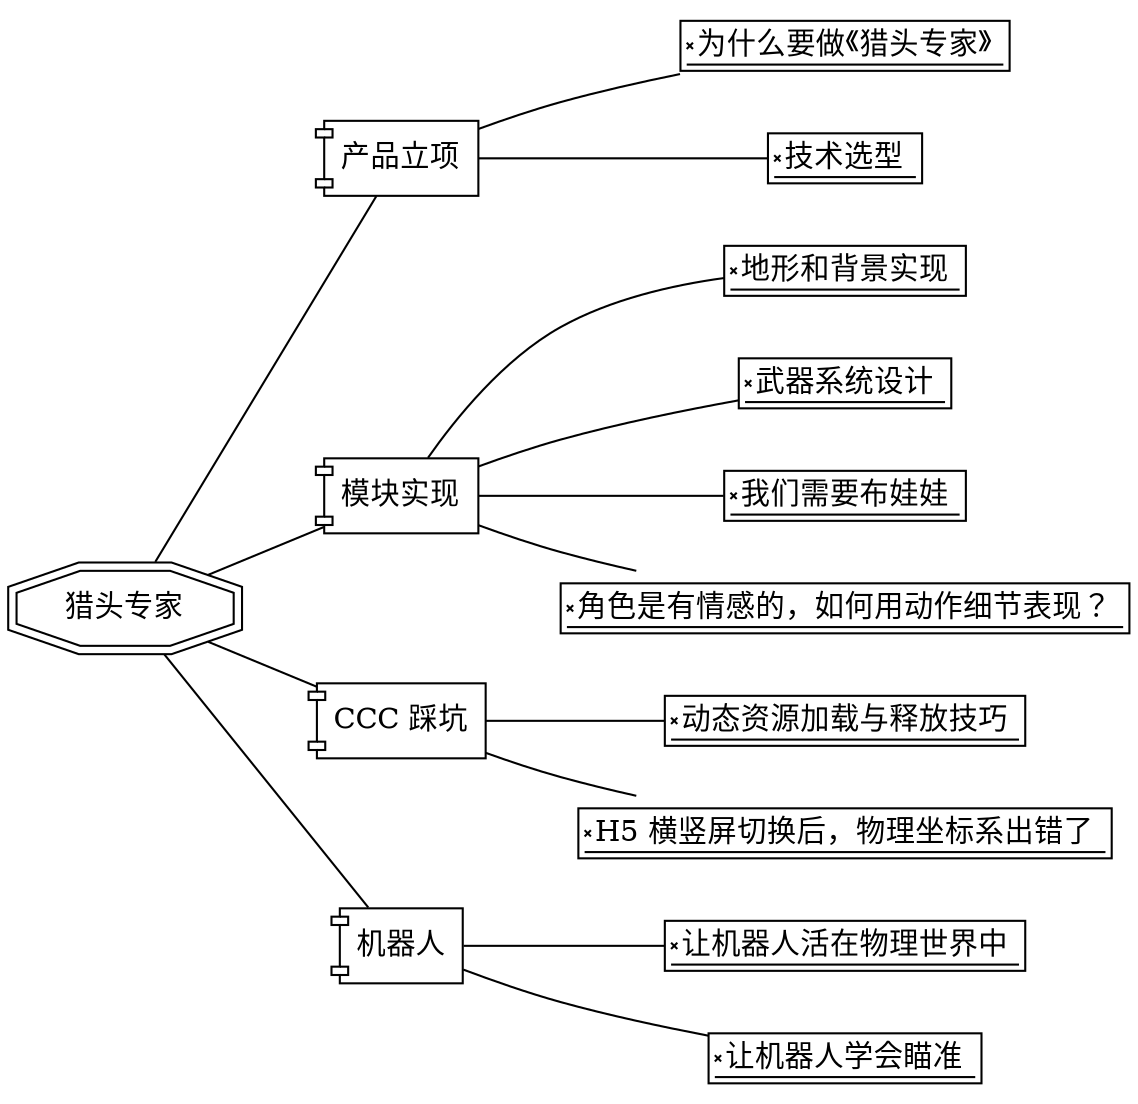 graph {
    graph[rankdir="LR"]
    node[shape=rect]

    name[label=猎头专家,shape=doubleoctagon]

    {
        node[shape=component]
        product[label=产品立项]
        module[label=模块实现]
        ccc[label="CCC 踩坑"]
        robot[label=机器人]
    }

    name -- product
    name -- ccc
    name -- module
    name -- robot

    {
        node[shape=signature]
        product -- {
            为什么要做《猎头专家》
            技术选型
        }
        module -- {
            地形和背景实现
            武器系统设计
            我们需要布娃娃
            角色是有情感的，如何用动作细节表现？
        }
        robot -- {
            让机器人活在物理世界中
            让机器人学会瞄准
        }
        ccc -- {
            动态资源加载与释放技巧
            "H5 横竖屏切换后，物理坐标系出错了"
        }
    }
}